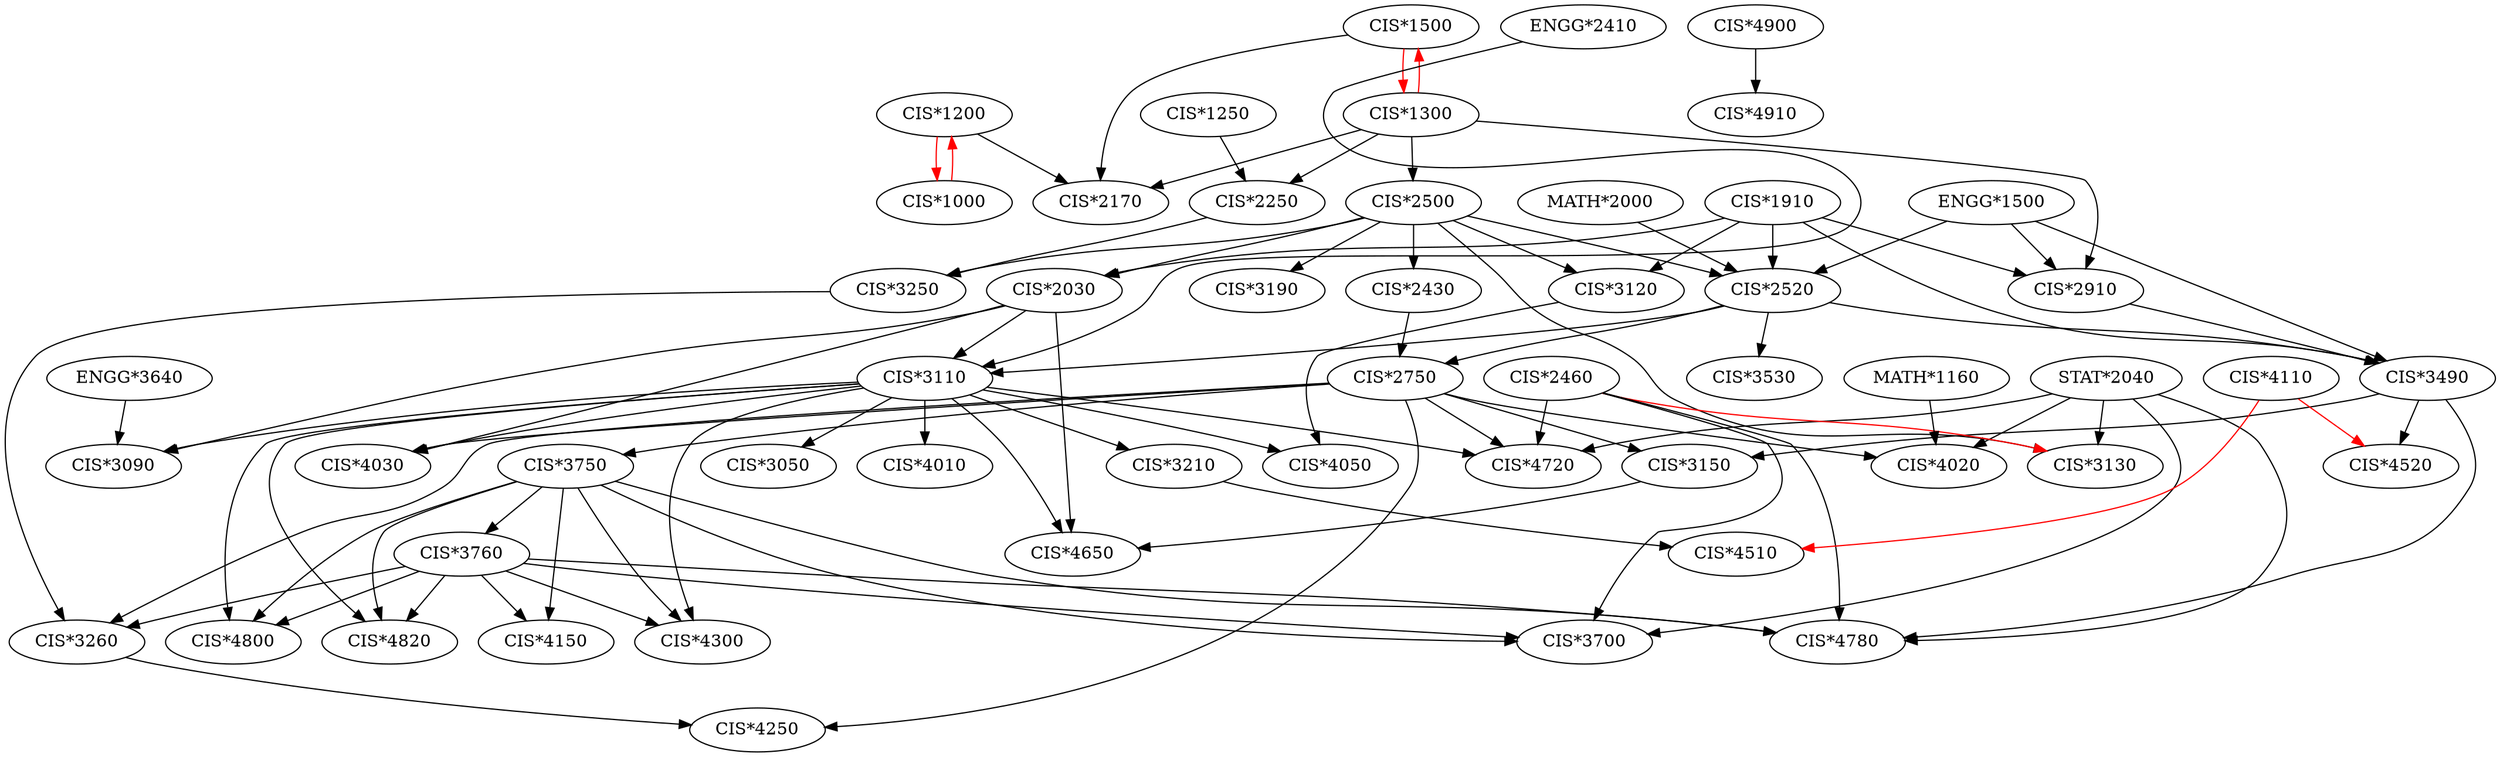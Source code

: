 strict digraph "" {
	graph [bb="0,0,0,0"];
	node [label="\N"];
	"CIS*1200" -> "CIS*1000"	 [color=red,
		constraint=True];
	"CIS*1200" -> "CIS*2170"	 [constraint=45];
	"CIS*1000" -> "CIS*1200"	 [color=red,
		constraint=True];
	"CIS*1500" -> "CIS*1300"	 [color=red,
		constraint=True];
	"CIS*1500" -> "CIS*2170"	 [constraint=78];
	"CIS*1300" -> "CIS*1500"	 [color=red,
		constraint=True];
	"CIS*1300" -> "CIS*2500"	 [constraint=85];
	"CIS*1300" -> "CIS*2170"	 [constraint=7];
	"CIS*1300" -> "CIS*2250"	 [constraint=69];
	"CIS*1300" -> "CIS*2910"	 [constraint=8];
	"CIS*1910" -> "CIS*2030"	 [constraint=44];
	"CIS*1910" -> "CIS*2520"	 [constraint=85];
	"CIS*1910" -> "CIS*2910"	 [constraint=53];
	"CIS*1910" -> "CIS*3120"	 [constraint=20];
	"CIS*1910" -> "CIS*3490"	 [constraint=30];
	"CIS*2030" -> "CIS*3110"	 [constraint=28];
	"CIS*2030" -> "CIS*3090"	 [constraint=29];
	"CIS*2030" -> "CIS*4030"	 [constraint=24];
	"CIS*2030" -> "CIS*4650"	 [constraint=56];
	"CIS*2500" -> "CIS*2030"	 [constraint=47];
	"CIS*2500" -> "CIS*2430"	 [constraint=48];
	"CIS*2500" -> "CIS*2520"	 [constraint=49];
	"CIS*2500" -> "CIS*3120"	 [constraint=33];
	"CIS*2500" -> "CIS*3130"	 [constraint=97];
	"CIS*2500" -> "CIS*3190"	 [constraint=85];
	"CIS*2500" -> "CIS*3250"	 [constraint=18];
	"CIS*1250" -> "CIS*2250"	 [constraint=78];
	"CIS*2250" -> "CIS*3250"	 [constraint=12];
	"CIS*2430" -> "CIS*2750"	 [constraint=48];
	"CIS*2520" -> "CIS*2750"	 [constraint=65];
	"CIS*2520" -> "CIS*3110"	 [constraint=70];
	"CIS*2520" -> "CIS*3490"	 [constraint=19];
	"CIS*2520" -> "CIS*3530"	 [constraint=30];
	"ENGG*1500" -> "CIS*2520"	 [constraint=34];
	"ENGG*1500" -> "CIS*2910"	 [constraint=8];
	"ENGG*1500" -> "CIS*3490"	 [constraint=46];
	"MATH*2000" -> "CIS*2520"	 [constraint=30];
	"CIS*2750" -> "CIS*3150"	 [constraint=35];
	"CIS*2750" -> "CIS*3260"	 [constraint=63];
	"CIS*2750" -> "CIS*3750"	 [constraint=56];
	"CIS*2750" -> "CIS*4020"	 [constraint=20];
	"CIS*2750" -> "CIS*4030"	 [constraint=78];
	"CIS*2750" -> "CIS*4250"	 [constraint=3];
	"CIS*2750" -> "CIS*4720"	 [constraint=69];
	"CIS*2910" -> "CIS*3490"	 [constraint=83];
	"CIS*3110" -> "CIS*3050"	 [constraint=43];
	"CIS*3110" -> "CIS*3090"	 [constraint=22];
	"CIS*3110" -> "CIS*3210"	 [constraint=50];
	"CIS*3110" -> "CIS*4010"	 [constraint=28];
	"CIS*3110" -> "CIS*4030"	 [constraint=31];
	"CIS*3110" -> "CIS*4050"	 [constraint=3];
	"CIS*3110" -> "CIS*4300"	 [constraint=55];
	"CIS*3110" -> "CIS*4650"	 [constraint=40];
	"CIS*3110" -> "CIS*4720"	 [constraint=12];
	"CIS*3110" -> "CIS*4800"	 [constraint=58];
	"CIS*3110" -> "CIS*4820"	 [constraint=76];
	"ENGG*3640" -> "CIS*3090"	 [constraint=83];
	"ENGG*2410" -> "CIS*3110"	 [constraint=0];
	"CIS*3120" -> "CIS*4050"	 [constraint=32];
	"STAT*2040" -> "CIS*3130"	 [constraint=61];
	"STAT*2040" -> "CIS*3700"	 [constraint=1];
	"STAT*2040" -> "CIS*4020"	 [constraint=14];
	"STAT*2040" -> "CIS*4720"	 [constraint=73];
	"STAT*2040" -> "CIS*4780"	 [constraint=56];
	"CIS*2460" -> "CIS*3130"	 [color=red,
		constraint=True];
	"CIS*2460" -> "CIS*3700"	 [constraint=47];
	"CIS*2460" -> "CIS*4720"	 [constraint=70];
	"CIS*2460" -> "CIS*4780"	 [constraint=32];
	"CIS*3150" -> "CIS*4650"	 [constraint=72];
	"CIS*3490" -> "CIS*3150"	 [constraint=39];
	"CIS*3490" -> "CIS*4520"	 [constraint=18];
	"CIS*3490" -> "CIS*4780"	 [constraint=53];
	"CIS*3210" -> "CIS*4510"	 [constraint=67];
	"CIS*3250" -> "CIS*3260"	 [constraint=100];
	"CIS*3260" -> "CIS*4250"	 [constraint=38];
	"CIS*3760" -> "CIS*3260"	 [constraint=79];
	"CIS*3760" -> "CIS*3700"	 [constraint=70];
	"CIS*3760" -> "CIS*4150"	 [constraint=24];
	"CIS*3760" -> "CIS*4300"	 [constraint=69];
	"CIS*3760" -> "CIS*4780"	 [constraint=26];
	"CIS*3760" -> "CIS*4800"	 [constraint=76];
	"CIS*3760" -> "CIS*4820"	 [constraint=43];
	"CIS*3750" -> "CIS*3760"	 [constraint=25];
	"CIS*3750" -> "CIS*3700"	 [constraint=26];
	"CIS*3750" -> "CIS*4150"	 [constraint=61];
	"CIS*3750" -> "CIS*4300"	 [constraint=12];
	"CIS*3750" -> "CIS*4780"	 [constraint=97];
	"CIS*3750" -> "CIS*4800"	 [constraint=90];
	"CIS*3750" -> "CIS*4820"	 [constraint=13];
	"MATH*1160" -> "CIS*4020"	 [constraint=21];
	"CIS*4110" -> "CIS*4510"	 [color=red,
		constraint=True];
	"CIS*4110" -> "CIS*4520"	 [color=red,
		constraint=True];
	"CIS*4900" -> "CIS*4910"	 [constraint=38];
}
